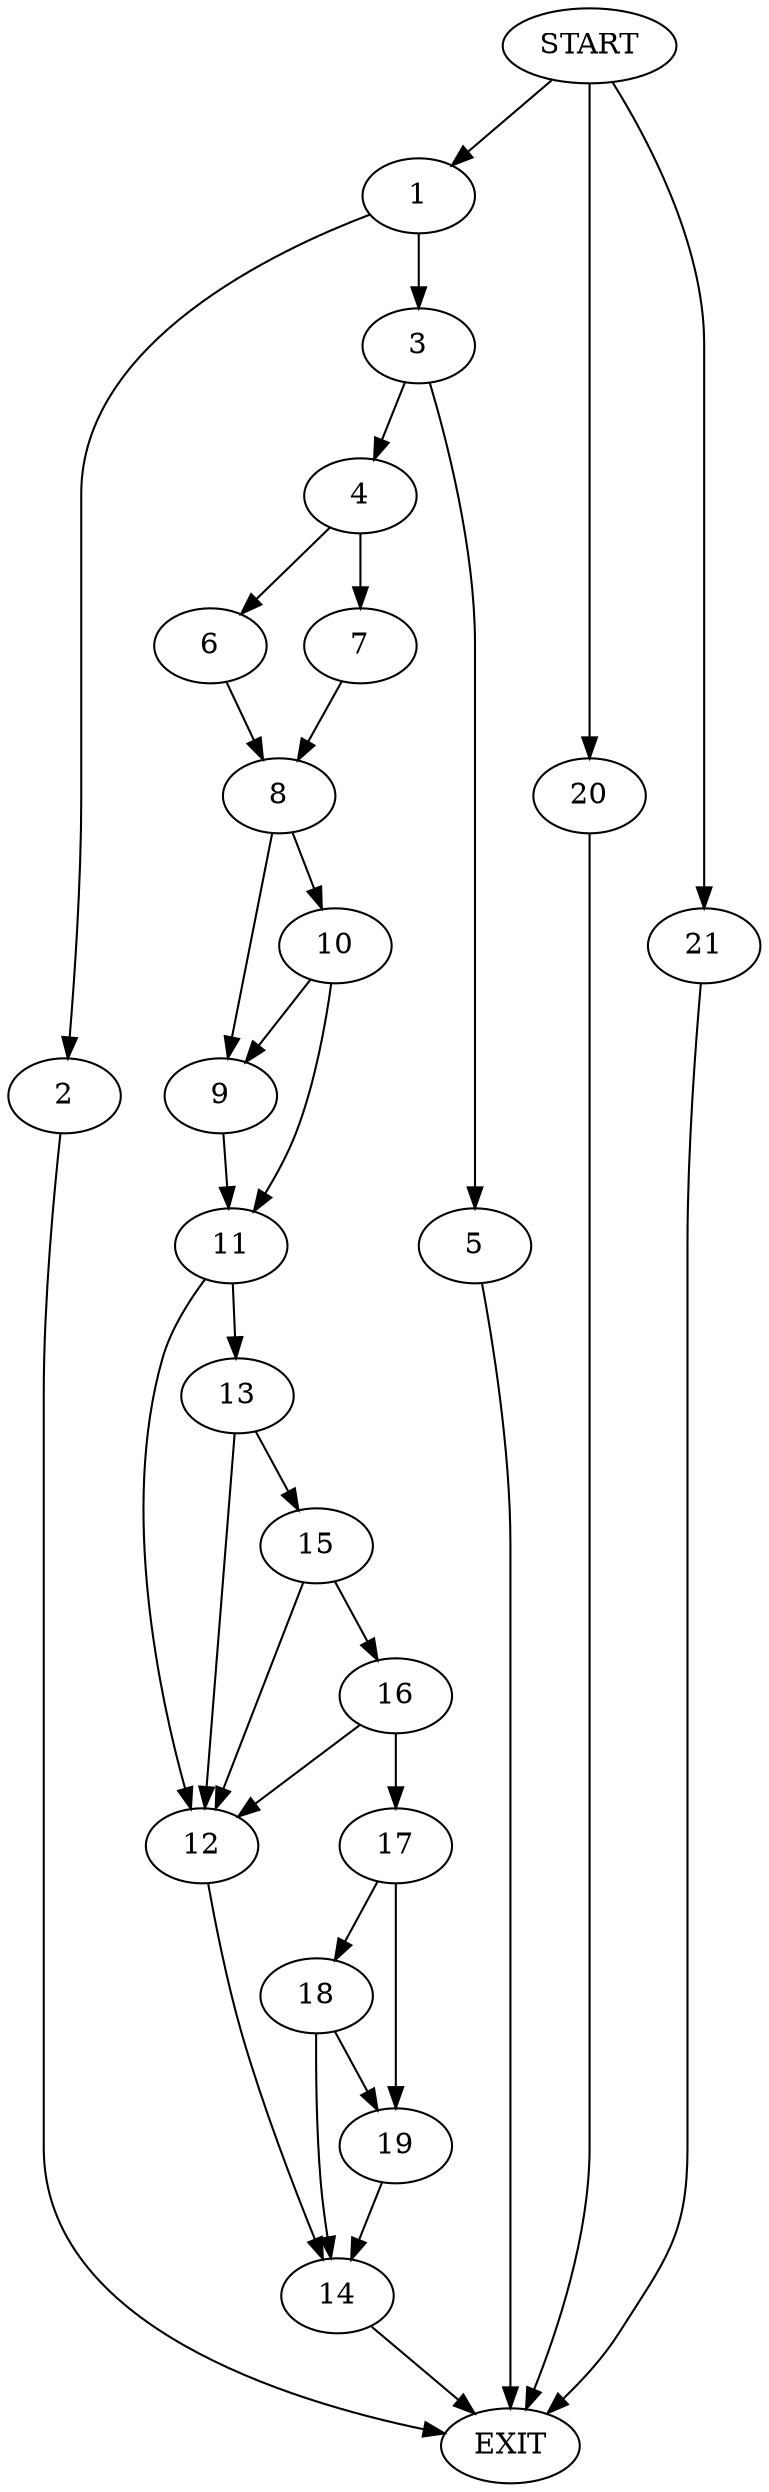 digraph {
0 [label="START"]
22 [label="EXIT"]
0 -> 1
1 -> 2
1 -> 3
3 -> 4
3 -> 5
2 -> 22
4 -> 6
4 -> 7
5 -> 22
7 -> 8
6 -> 8
8 -> 9
8 -> 10
10 -> 9
10 -> 11
9 -> 11
11 -> 12
11 -> 13
12 -> 14
13 -> 15
13 -> 12
15 -> 12
15 -> 16
16 -> 12
16 -> 17
17 -> 18
17 -> 19
14 -> 22
0 -> 20
20 -> 22
19 -> 14
18 -> 14
18 -> 19
0 -> 21
21 -> 22
}
